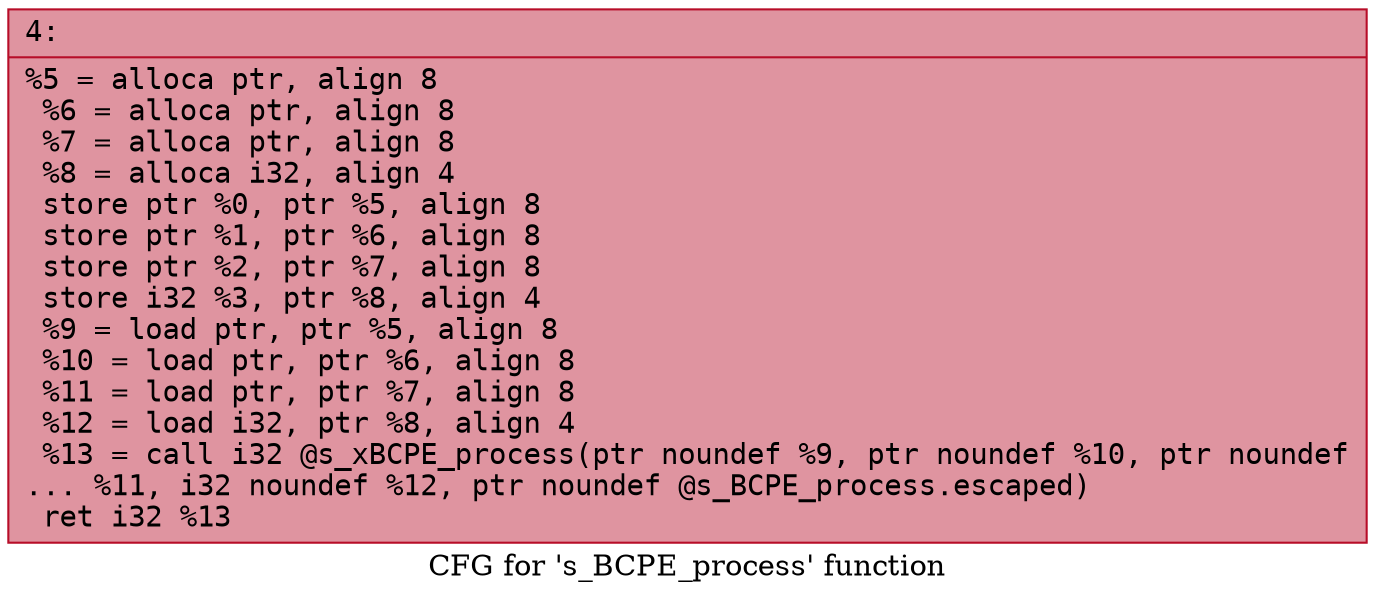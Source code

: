digraph "CFG for 's_BCPE_process' function" {
	label="CFG for 's_BCPE_process' function";

	Node0x6000000d9e50 [shape=record,color="#b70d28ff", style=filled, fillcolor="#b70d2870" fontname="Courier",label="{4:\l|  %5 = alloca ptr, align 8\l  %6 = alloca ptr, align 8\l  %7 = alloca ptr, align 8\l  %8 = alloca i32, align 4\l  store ptr %0, ptr %5, align 8\l  store ptr %1, ptr %6, align 8\l  store ptr %2, ptr %7, align 8\l  store i32 %3, ptr %8, align 4\l  %9 = load ptr, ptr %5, align 8\l  %10 = load ptr, ptr %6, align 8\l  %11 = load ptr, ptr %7, align 8\l  %12 = load i32, ptr %8, align 4\l  %13 = call i32 @s_xBCPE_process(ptr noundef %9, ptr noundef %10, ptr noundef\l... %11, i32 noundef %12, ptr noundef @s_BCPE_process.escaped)\l  ret i32 %13\l}"];
}
